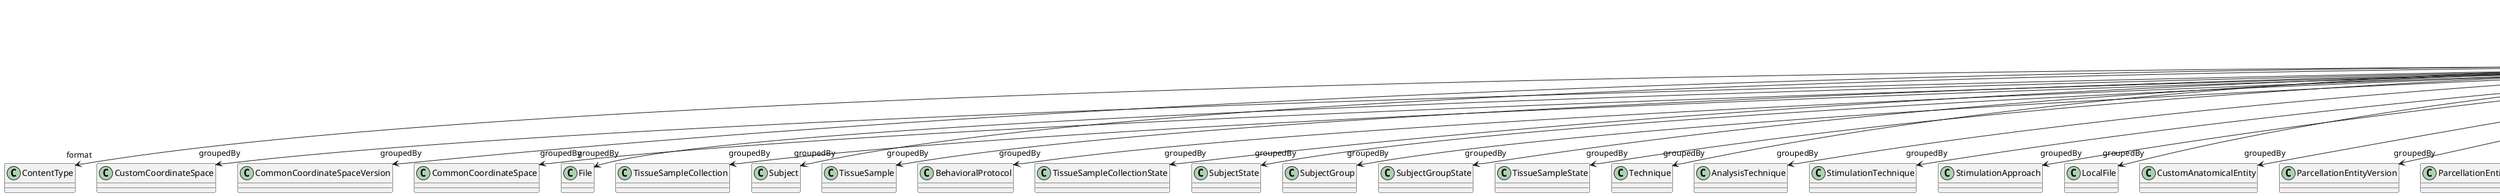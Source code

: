 @startuml
class FileBundle {
+contentDescription
+format
+groupedBy
+groupingType
+hash
+isPartOf
+name
+storageSize

}
FileBundle -d-> "format" ContentType
FileBundle -d-> "groupedBy" CustomCoordinateSpace
FileBundle -d-> "groupedBy" CommonCoordinateSpaceVersion
FileBundle -d-> "groupedBy" CommonCoordinateSpace
FileBundle -d-> "groupedBy" FileBundle
FileBundle -d-> "groupedBy" File
FileBundle -d-> "groupedBy" TissueSampleCollection
FileBundle -d-> "groupedBy" Subject
FileBundle -d-> "groupedBy" TissueSample
FileBundle -d-> "groupedBy" BehavioralProtocol
FileBundle -d-> "groupedBy" TissueSampleCollectionState
FileBundle -d-> "groupedBy" SubjectState
FileBundle -d-> "groupedBy" SubjectGroup
FileBundle -d-> "groupedBy" SubjectGroupState
FileBundle -d-> "groupedBy" TissueSampleState
FileBundle -d-> "groupedBy" Technique
FileBundle -d-> "groupedBy" AnalysisTechnique
FileBundle -d-> "groupedBy" StimulationTechnique
FileBundle -d-> "groupedBy" StimulationApproach
FileBundle -d-> "groupedBy" LocalFile
FileBundle -d-> "groupedBy" CustomAnatomicalEntity
FileBundle -d-> "groupedBy" ParcellationEntityVersion
FileBundle -d-> "groupedBy" ParcellationEntity
FileBundle -d-> "groupedBy" CellCultureType
FileBundle -d-> "groupedBy" TermSuggestion
FileBundle -d-> "groupedBy" VisualStimulusType
FileBundle -d-> "groupedBy" Species
FileBundle -d-> "groupedBy" OlfactoryStimulusType
FileBundle -d-> "groupedBy" CellType
FileBundle -d-> "groupedBy" Handedness
FileBundle -d-> "groupedBy" OrganismSubstance
FileBundle -d-> "groupedBy" GeneticStrainType
FileBundle -d-> "groupedBy" Organ
FileBundle -d-> "groupedBy" Disease
FileBundle -d-> "groupedBy" OrganismSystem
FileBundle -d-> "groupedBy" BiologicalOrder
FileBundle -d-> "groupedBy" UBERONParcellation
FileBundle -d-> "groupedBy" BiologicalSex
FileBundle -d-> "groupedBy" ElectricalStimulusType
FileBundle -d-> "groupedBy" MolecularEntity
FileBundle -d-> "groupedBy" GustatoryStimulusType
FileBundle -d-> "groupedBy" AuditoryStimulusType
FileBundle -d-> "groupedBy" TactileStimulusType
FileBundle -d-> "groupedBy" SubcellularEntity
FileBundle -d-> "groupedBy" OpticalStimulusType
FileBundle -d-> "groupedBy" BreedingType
FileBundle -d-> "groupedBy" DiseaseModel
FileBundle -d-> "groupingType" FileBundleGrouping
FileBundle -d-> "hash" Hash
FileBundle -d-> "isPartOf" FileBundle
FileBundle -d-> "isPartOf" FileRepository
FileBundle -d-> "storageSize" QuantitativeValue

@enduml